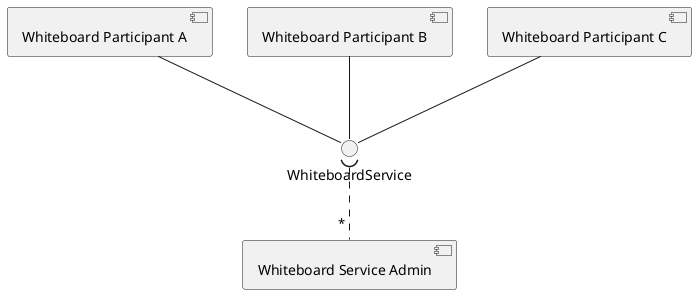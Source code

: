 Licensed to the Apache Software Foundation (ASF) under one or more
contributor license agreements.  See the NOTICE file distributed with
this work for additional information regarding copyright ownership.
The ASF licenses this file to You under the Apache License, Version 2.0
(the "License"); you may not use this file except in compliance with
the License.  You may obtain a copy of the License at

    http://www.apache.org/licenses/LICENSE-2.0

Unless required by applicable law or agreed to in writing, software
distributed under the License is distributed on an "AS IS" BASIS,
WITHOUT WARRANTIES OR CONDITIONS OF ANY KIND, either express or implied.
See the License for the specific language governing permissions and
limitations under the License.

@startuml
component WhiteboardParticipantA as "Whiteboard Participant A"
component WhiteboardParticipantB as "Whiteboard Participant B"
component WhiteboardParticipantC as "Whiteboard Participant C"
component WhiteboardServiceAdmin as "Whiteboard Service Admin"
() WhiteboardService

WhiteboardParticipantA -down- WhiteboardService
WhiteboardParticipantB -down- WhiteboardService
WhiteboardParticipantC -down- WhiteboardService
WhiteboardServiceAdmin " * " .up.( WhiteboardService





@enduml